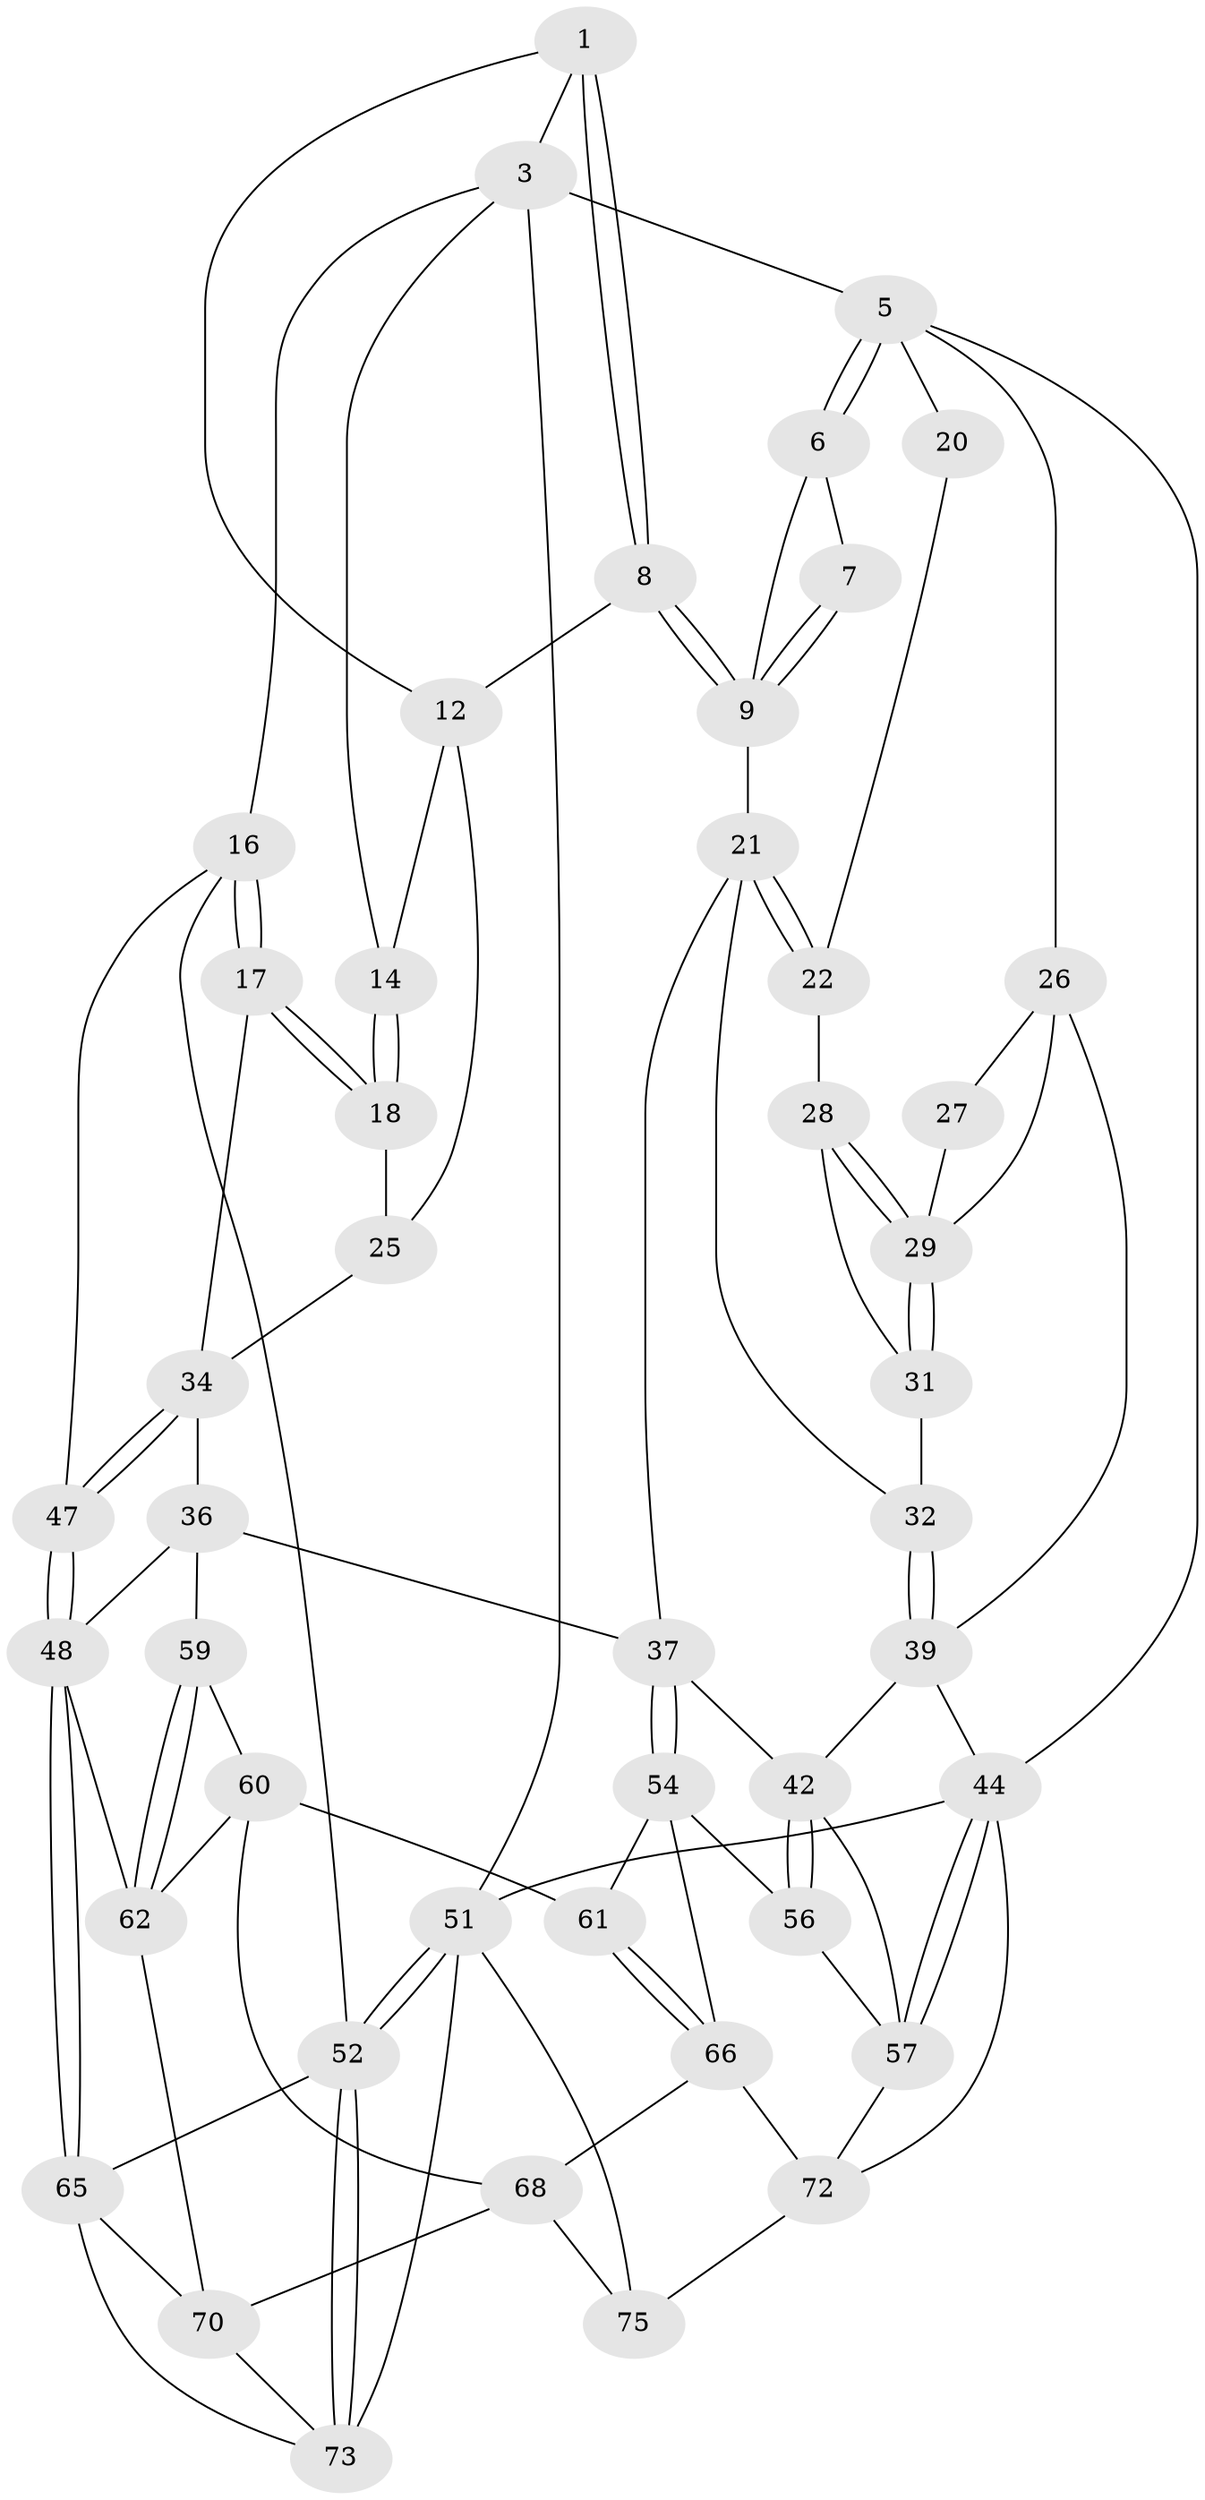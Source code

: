 // Generated by graph-tools (version 1.1) at 2025/24/03/03/25 07:24:38]
// undirected, 46 vertices, 104 edges
graph export_dot {
graph [start="1"]
  node [color=gray90,style=filled];
  1 [pos="+0.5603259036162648+0",super="+2"];
  3 [pos="+0.7953289818850424+0",super="+4"];
  5 [pos="+0+0",super="+19"];
  6 [pos="+0.16045073003674418+0",super="+11"];
  7 [pos="+0.4573793091338653+0"];
  8 [pos="+0.43096491989921126+0.21406717133627465"];
  9 [pos="+0.3604128818698995+0.2262734028260843",super="+10"];
  12 [pos="+0.6218165052878657+0.13329349219631229",super="+13"];
  14 [pos="+0.7863892645491879+0.06185003179908953",super="+15"];
  16 [pos="+1+0.2854373188223189",super="+46"];
  17 [pos="+1+0.2963358859226284"];
  18 [pos="+0.8042339838340028+0.2043073414587071",super="+24"];
  20 [pos="+0.13755861711513762+0.13612563585022114"];
  21 [pos="+0.3282146734074448+0.2964441698424286",super="+33"];
  22 [pos="+0.0925016234706311+0.22519212269046665",super="+23"];
  25 [pos="+0.6393223211228403+0.3978221306058917"];
  26 [pos="+0+0.0034891443270709636",super="+41"];
  27 [pos="+0.07095847322569235+0.19583991478141974"];
  28 [pos="+0.0948460808150565+0.2543255429049469"];
  29 [pos="+0+0.43192246158324726",super="+30"];
  31 [pos="+0.15700691432578603+0.36538358270928156"];
  32 [pos="+0.19758205737630782+0.36979240634550536"];
  34 [pos="+0.7811867801936816+0.4380261929892653",super="+35"];
  36 [pos="+0.5383856943205071+0.5380469894960885",super="+50"];
  37 [pos="+0.4902197629404387+0.5395878638753476",super="+38"];
  39 [pos="+0.17774880125288714+0.5549393271723645",super="+40"];
  42 [pos="+0.27164699000837506+0.5915976429331763",super="+43"];
  44 [pos="+0+0.9874826062474539",super="+45"];
  47 [pos="+0.8154008038540098+0.6066137938205377"];
  48 [pos="+0.7785102409493149+0.7071173577660628",super="+49"];
  51 [pos="+1+1",super="+78"];
  52 [pos="+1+0.8034228875962176",super="+53"];
  54 [pos="+0.4282196854023359+0.7349230985937766",super="+55"];
  56 [pos="+0.34768996798464236+0.768027436935627"];
  57 [pos="+0.1300530388002701+0.8096350637165678",super="+58"];
  59 [pos="+0.5829218794969601+0.717112954902046"];
  60 [pos="+0.5103432158362704+0.7547288110158431",super="+63"];
  61 [pos="+0.44108799062388215+0.7487857177739738"];
  62 [pos="+0.5742791599320503+0.8176172179567903",super="+64"];
  65 [pos="+0.8046243244420249+0.7291876904097638",super="+69"];
  66 [pos="+0.48614012494109854+0.8449953300540352",super="+67"];
  68 [pos="+0.5514756207076438+0.8419987207032764",super="+74"];
  70 [pos="+0.754367789804305+0.9370014643908534",super="+71"];
  72 [pos="+0.38583515260444395+0.9927334259780662",super="+76"];
  73 [pos="+0.9246055040138242+0.8183609626646998",super="+77"];
  75 [pos="+0.6786281641784014+1"];
  1 -- 8;
  1 -- 8;
  1 -- 3;
  1 -- 12;
  3 -- 14;
  3 -- 16;
  3 -- 51;
  3 -- 5;
  5 -- 6;
  5 -- 6;
  5 -- 26;
  5 -- 20;
  5 -- 44;
  6 -- 7;
  6 -- 9;
  7 -- 9;
  7 -- 9;
  8 -- 9;
  8 -- 9;
  8 -- 12;
  9 -- 21;
  12 -- 25;
  12 -- 14;
  14 -- 18 [weight=2];
  14 -- 18;
  16 -- 17;
  16 -- 17;
  16 -- 47;
  16 -- 52;
  17 -- 18;
  17 -- 18;
  17 -- 34;
  18 -- 25;
  20 -- 22;
  21 -- 22;
  21 -- 22;
  21 -- 32;
  21 -- 37;
  22 -- 28;
  25 -- 34;
  26 -- 27;
  26 -- 29;
  26 -- 39;
  27 -- 29;
  28 -- 29;
  28 -- 29;
  28 -- 31;
  29 -- 31;
  29 -- 31;
  31 -- 32;
  32 -- 39;
  32 -- 39;
  34 -- 47;
  34 -- 47;
  34 -- 36;
  36 -- 37;
  36 -- 48;
  36 -- 59;
  37 -- 54;
  37 -- 54;
  37 -- 42;
  39 -- 42;
  39 -- 44;
  42 -- 56;
  42 -- 56;
  42 -- 57;
  44 -- 57;
  44 -- 57;
  44 -- 72;
  44 -- 51;
  47 -- 48;
  47 -- 48;
  48 -- 65;
  48 -- 65;
  48 -- 62;
  51 -- 52;
  51 -- 52;
  51 -- 75;
  51 -- 73;
  52 -- 73;
  52 -- 73;
  52 -- 65;
  54 -- 61;
  54 -- 56;
  54 -- 66;
  56 -- 57;
  57 -- 72;
  59 -- 60;
  59 -- 62;
  59 -- 62;
  60 -- 61;
  60 -- 62;
  60 -- 68;
  61 -- 66;
  61 -- 66;
  62 -- 70;
  65 -- 73;
  65 -- 70;
  66 -- 68;
  66 -- 72;
  68 -- 75;
  68 -- 70;
  70 -- 73;
  72 -- 75;
}
